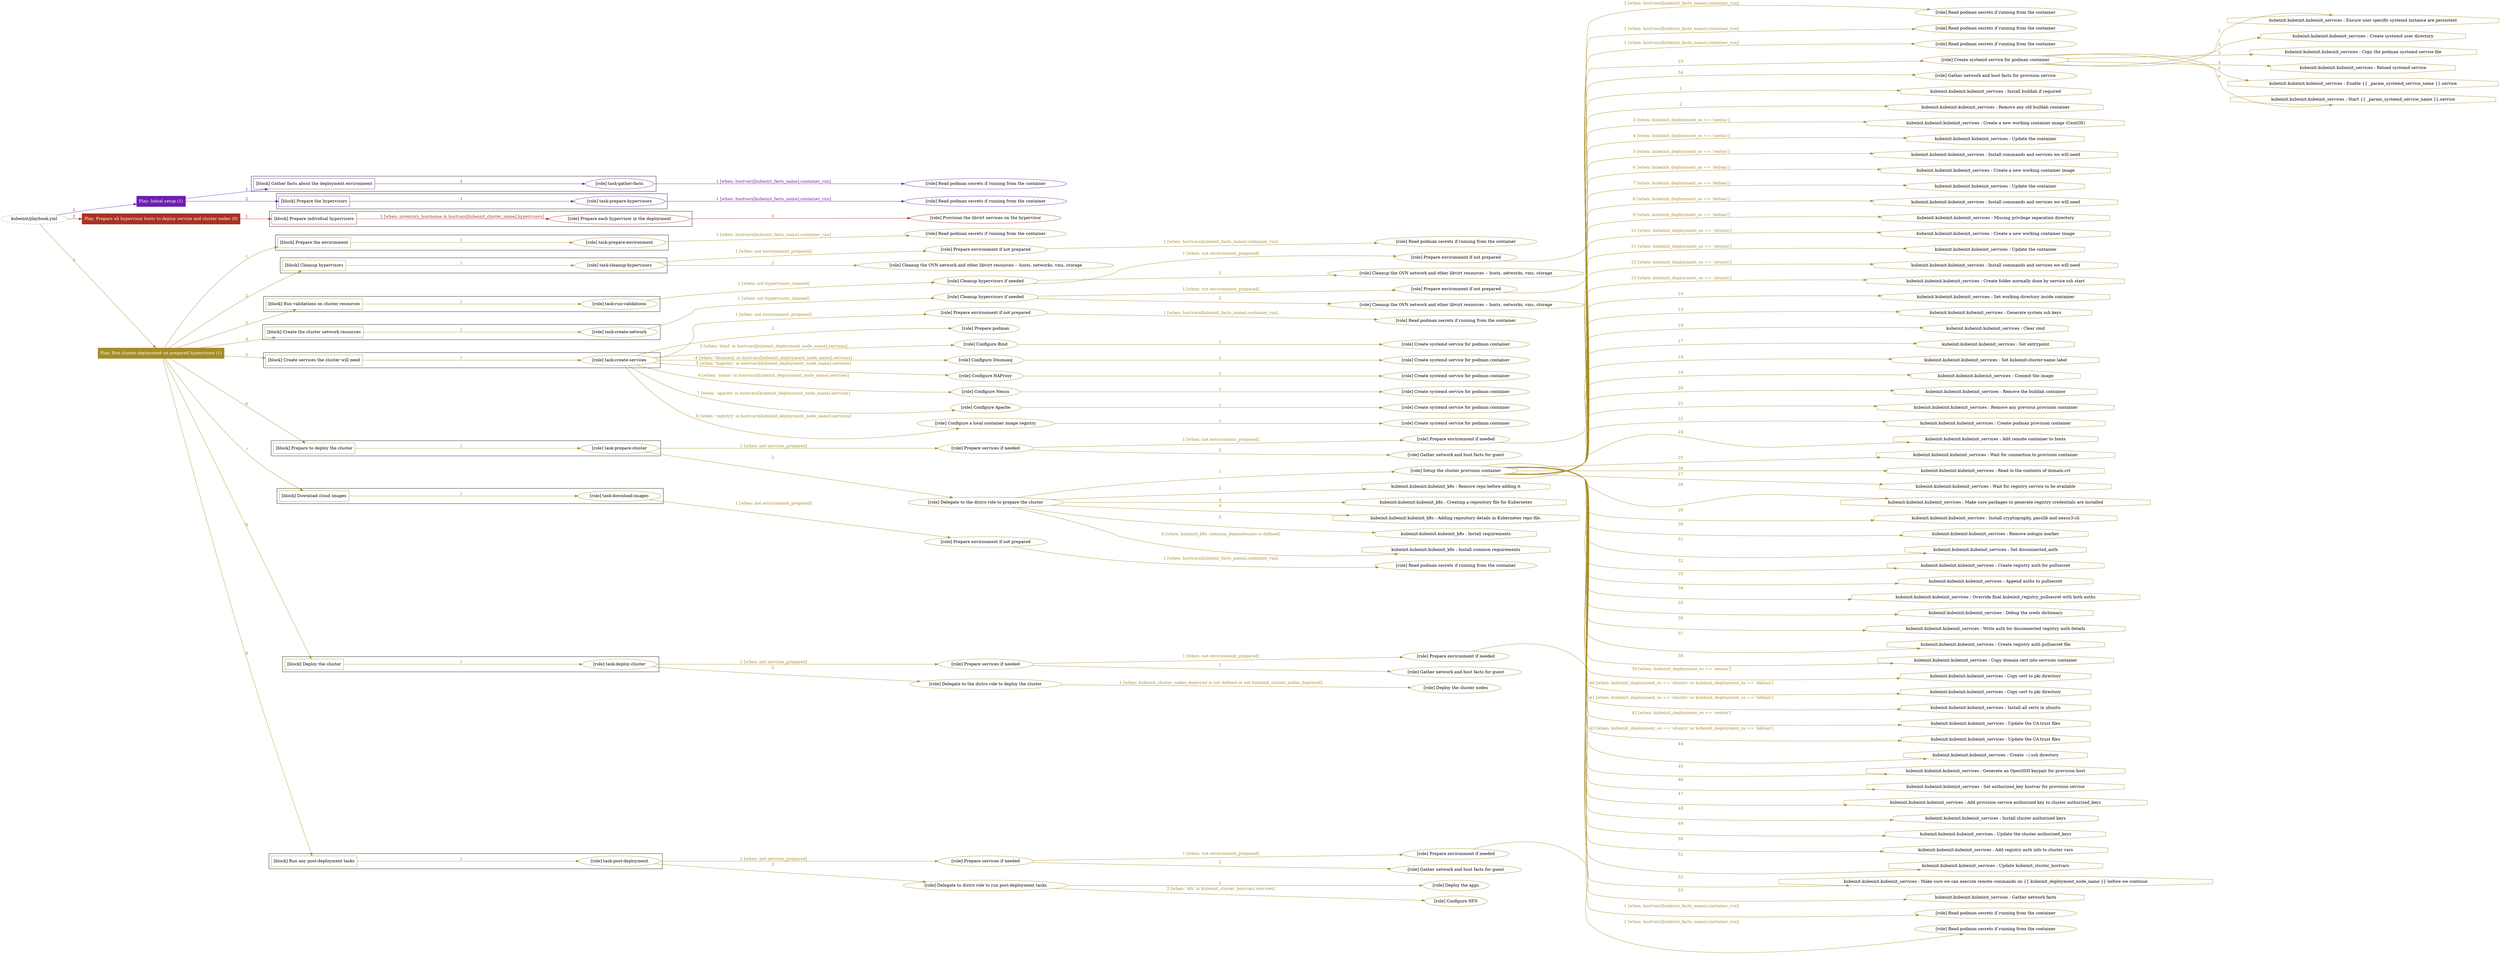 digraph {
	graph [concentrate=true ordering=in rankdir=LR ratio=fill]
	edge [esep=5 sep=10]
	"kubeinit/playbook.yml" [id=root_node style=dotted]
	play_e979d745 [label="Play: Initial setup (1)" color="#6f1eae" fontcolor="#ffffff" id=play_e979d745 shape=box style=filled tooltip=localhost]
	"kubeinit/playbook.yml" -> play_e979d745 [label="1 " color="#6f1eae" fontcolor="#6f1eae" id=edge_72578861 labeltooltip="1 " tooltip="1 "]
	subgraph "Read podman secrets if running from the container" {
		role_4cb7f29c [label="[role] Read podman secrets if running from the container" color="#6f1eae" id=role_4cb7f29c tooltip="Read podman secrets if running from the container"]
	}
	subgraph "task-gather-facts" {
		role_166dda87 [label="[role] task-gather-facts" color="#6f1eae" id=role_166dda87 tooltip="task-gather-facts"]
		role_166dda87 -> role_4cb7f29c [label="1 [when: hostvars[kubeinit_facts_name].container_run]" color="#6f1eae" fontcolor="#6f1eae" id=edge_6caed2e6 labeltooltip="1 [when: hostvars[kubeinit_facts_name].container_run]" tooltip="1 [when: hostvars[kubeinit_facts_name].container_run]"]
	}
	subgraph "Read podman secrets if running from the container" {
		role_1152e0c1 [label="[role] Read podman secrets if running from the container" color="#6f1eae" id=role_1152e0c1 tooltip="Read podman secrets if running from the container"]
	}
	subgraph "task-prepare-hypervisors" {
		role_5ba44399 [label="[role] task-prepare-hypervisors" color="#6f1eae" id=role_5ba44399 tooltip="task-prepare-hypervisors"]
		role_5ba44399 -> role_1152e0c1 [label="1 [when: hostvars[kubeinit_facts_name].container_run]" color="#6f1eae" fontcolor="#6f1eae" id=edge_f359ce35 labeltooltip="1 [when: hostvars[kubeinit_facts_name].container_run]" tooltip="1 [when: hostvars[kubeinit_facts_name].container_run]"]
	}
	subgraph "Play: Initial setup (1)" {
		play_e979d745 -> block_2045a093 [label=1 color="#6f1eae" fontcolor="#6f1eae" id=edge_9f74130d labeltooltip=1 tooltip=1]
		subgraph cluster_block_2045a093 {
			block_2045a093 [label="[block] Gather facts about the deployment environment" color="#6f1eae" id=block_2045a093 labeltooltip="Gather facts about the deployment environment" shape=box tooltip="Gather facts about the deployment environment"]
			block_2045a093 -> role_166dda87 [label="1 " color="#6f1eae" fontcolor="#6f1eae" id=edge_902e0312 labeltooltip="1 " tooltip="1 "]
		}
		play_e979d745 -> block_06bc21e1 [label=2 color="#6f1eae" fontcolor="#6f1eae" id=edge_98a39fa9 labeltooltip=2 tooltip=2]
		subgraph cluster_block_06bc21e1 {
			block_06bc21e1 [label="[block] Prepare the hypervisors" color="#6f1eae" id=block_06bc21e1 labeltooltip="Prepare the hypervisors" shape=box tooltip="Prepare the hypervisors"]
			block_06bc21e1 -> role_5ba44399 [label="1 " color="#6f1eae" fontcolor="#6f1eae" id=edge_6d92ce81 labeltooltip="1 " tooltip="1 "]
		}
	}
	play_4c83660f [label="Play: Prepare all hypervisor hosts to deploy service and cluster nodes (0)" color="#aa3122" fontcolor="#ffffff" id=play_4c83660f shape=box style=filled tooltip="Play: Prepare all hypervisor hosts to deploy service and cluster nodes (0)"]
	"kubeinit/playbook.yml" -> play_4c83660f [label="2 " color="#aa3122" fontcolor="#aa3122" id=edge_c56e68b5 labeltooltip="2 " tooltip="2 "]
	subgraph "Provision the libvirt services on the hypervisor" {
		role_6f356614 [label="[role] Provision the libvirt services on the hypervisor" color="#aa3122" id=role_6f356614 tooltip="Provision the libvirt services on the hypervisor"]
	}
	subgraph "Prepare each hypervisor in the deployment" {
		role_34823ea1 [label="[role] Prepare each hypervisor in the deployment" color="#aa3122" id=role_34823ea1 tooltip="Prepare each hypervisor in the deployment"]
		role_34823ea1 -> role_6f356614 [label="1 " color="#aa3122" fontcolor="#aa3122" id=edge_b4987ee5 labeltooltip="1 " tooltip="1 "]
	}
	subgraph "Play: Prepare all hypervisor hosts to deploy service and cluster nodes (0)" {
		play_4c83660f -> block_31ca910f [label=1 color="#aa3122" fontcolor="#aa3122" id=edge_57ad07fc labeltooltip=1 tooltip=1]
		subgraph cluster_block_31ca910f {
			block_31ca910f [label="[block] Prepare individual hypervisors" color="#aa3122" id=block_31ca910f labeltooltip="Prepare individual hypervisors" shape=box tooltip="Prepare individual hypervisors"]
			block_31ca910f -> role_34823ea1 [label="1 [when: inventory_hostname in hostvars[kubeinit_cluster_name].hypervisors]" color="#aa3122" fontcolor="#aa3122" id=edge_005257d0 labeltooltip="1 [when: inventory_hostname in hostvars[kubeinit_cluster_name].hypervisors]" tooltip="1 [when: inventory_hostname in hostvars[kubeinit_cluster_name].hypervisors]"]
		}
	}
	play_8f8c9a94 [label="Play: Run cluster deployment on prepared hypervisors (1)" color="#a58d27" fontcolor="#ffffff" id=play_8f8c9a94 shape=box style=filled tooltip=localhost]
	"kubeinit/playbook.yml" -> play_8f8c9a94 [label="3 " color="#a58d27" fontcolor="#a58d27" id=edge_6a08f887 labeltooltip="3 " tooltip="3 "]
	subgraph "Read podman secrets if running from the container" {
		role_638cb357 [label="[role] Read podman secrets if running from the container" color="#a58d27" id=role_638cb357 tooltip="Read podman secrets if running from the container"]
	}
	subgraph "task-prepare-environment" {
		role_baec2f58 [label="[role] task-prepare-environment" color="#a58d27" id=role_baec2f58 tooltip="task-prepare-environment"]
		role_baec2f58 -> role_638cb357 [label="1 [when: hostvars[kubeinit_facts_name].container_run]" color="#a58d27" fontcolor="#a58d27" id=edge_a7545682 labeltooltip="1 [when: hostvars[kubeinit_facts_name].container_run]" tooltip="1 [when: hostvars[kubeinit_facts_name].container_run]"]
	}
	subgraph "Read podman secrets if running from the container" {
		role_1315c602 [label="[role] Read podman secrets if running from the container" color="#a58d27" id=role_1315c602 tooltip="Read podman secrets if running from the container"]
	}
	subgraph "Prepare environment if not prepared" {
		role_343cd345 [label="[role] Prepare environment if not prepared" color="#a58d27" id=role_343cd345 tooltip="Prepare environment if not prepared"]
		role_343cd345 -> role_1315c602 [label="1 [when: hostvars[kubeinit_facts_name].container_run]" color="#a58d27" fontcolor="#a58d27" id=edge_c895fa97 labeltooltip="1 [when: hostvars[kubeinit_facts_name].container_run]" tooltip="1 [when: hostvars[kubeinit_facts_name].container_run]"]
	}
	subgraph "Cleanup the OVN network and other libvirt resources -- hosts, networks, vms, storage" {
		role_2e95a9b1 [label="[role] Cleanup the OVN network and other libvirt resources -- hosts, networks, vms, storage" color="#a58d27" id=role_2e95a9b1 tooltip="Cleanup the OVN network and other libvirt resources -- hosts, networks, vms, storage"]
	}
	subgraph "task-cleanup-hypervisors" {
		role_8560f1a3 [label="[role] task-cleanup-hypervisors" color="#a58d27" id=role_8560f1a3 tooltip="task-cleanup-hypervisors"]
		role_8560f1a3 -> role_343cd345 [label="1 [when: not environment_prepared]" color="#a58d27" fontcolor="#a58d27" id=edge_46f85afe labeltooltip="1 [when: not environment_prepared]" tooltip="1 [when: not environment_prepared]"]
		role_8560f1a3 -> role_2e95a9b1 [label="2 " color="#a58d27" fontcolor="#a58d27" id=edge_bc90ff89 labeltooltip="2 " tooltip="2 "]
	}
	subgraph "Read podman secrets if running from the container" {
		role_78a88151 [label="[role] Read podman secrets if running from the container" color="#a58d27" id=role_78a88151 tooltip="Read podman secrets if running from the container"]
	}
	subgraph "Prepare environment if not prepared" {
		role_9874653b [label="[role] Prepare environment if not prepared" color="#a58d27" id=role_9874653b tooltip="Prepare environment if not prepared"]
		role_9874653b -> role_78a88151 [label="1 [when: hostvars[kubeinit_facts_name].container_run]" color="#a58d27" fontcolor="#a58d27" id=edge_6eb544bd labeltooltip="1 [when: hostvars[kubeinit_facts_name].container_run]" tooltip="1 [when: hostvars[kubeinit_facts_name].container_run]"]
	}
	subgraph "Cleanup the OVN network and other libvirt resources -- hosts, networks, vms, storage" {
		role_fe6b59f3 [label="[role] Cleanup the OVN network and other libvirt resources -- hosts, networks, vms, storage" color="#a58d27" id=role_fe6b59f3 tooltip="Cleanup the OVN network and other libvirt resources -- hosts, networks, vms, storage"]
	}
	subgraph "Cleanup hypervisors if needed" {
		role_8236e437 [label="[role] Cleanup hypervisors if needed" color="#a58d27" id=role_8236e437 tooltip="Cleanup hypervisors if needed"]
		role_8236e437 -> role_9874653b [label="1 [when: not environment_prepared]" color="#a58d27" fontcolor="#a58d27" id=edge_8f1134d2 labeltooltip="1 [when: not environment_prepared]" tooltip="1 [when: not environment_prepared]"]
		role_8236e437 -> role_fe6b59f3 [label="2 " color="#a58d27" fontcolor="#a58d27" id=edge_5ccf454b labeltooltip="2 " tooltip="2 "]
	}
	subgraph "task-run-validations" {
		role_a5d53874 [label="[role] task-run-validations" color="#a58d27" id=role_a5d53874 tooltip="task-run-validations"]
		role_a5d53874 -> role_8236e437 [label="1 [when: not hypervisors_cleaned]" color="#a58d27" fontcolor="#a58d27" id=edge_714b7e66 labeltooltip="1 [when: not hypervisors_cleaned]" tooltip="1 [when: not hypervisors_cleaned]"]
	}
	subgraph "Read podman secrets if running from the container" {
		role_551cc9df [label="[role] Read podman secrets if running from the container" color="#a58d27" id=role_551cc9df tooltip="Read podman secrets if running from the container"]
	}
	subgraph "Prepare environment if not prepared" {
		role_47a90e95 [label="[role] Prepare environment if not prepared" color="#a58d27" id=role_47a90e95 tooltip="Prepare environment if not prepared"]
		role_47a90e95 -> role_551cc9df [label="1 [when: hostvars[kubeinit_facts_name].container_run]" color="#a58d27" fontcolor="#a58d27" id=edge_75909c97 labeltooltip="1 [when: hostvars[kubeinit_facts_name].container_run]" tooltip="1 [when: hostvars[kubeinit_facts_name].container_run]"]
	}
	subgraph "Cleanup the OVN network and other libvirt resources -- hosts, networks, vms, storage" {
		role_2dea1e0a [label="[role] Cleanup the OVN network and other libvirt resources -- hosts, networks, vms, storage" color="#a58d27" id=role_2dea1e0a tooltip="Cleanup the OVN network and other libvirt resources -- hosts, networks, vms, storage"]
	}
	subgraph "Cleanup hypervisors if needed" {
		role_178952f6 [label="[role] Cleanup hypervisors if needed" color="#a58d27" id=role_178952f6 tooltip="Cleanup hypervisors if needed"]
		role_178952f6 -> role_47a90e95 [label="1 [when: not environment_prepared]" color="#a58d27" fontcolor="#a58d27" id=edge_1ee12e8d labeltooltip="1 [when: not environment_prepared]" tooltip="1 [when: not environment_prepared]"]
		role_178952f6 -> role_2dea1e0a [label="2 " color="#a58d27" fontcolor="#a58d27" id=edge_25e1479f labeltooltip="2 " tooltip="2 "]
	}
	subgraph "task-create-network" {
		role_e7d90845 [label="[role] task-create-network" color="#a58d27" id=role_e7d90845 tooltip="task-create-network"]
		role_e7d90845 -> role_178952f6 [label="1 [when: not hypervisors_cleaned]" color="#a58d27" fontcolor="#a58d27" id=edge_d910ca23 labeltooltip="1 [when: not hypervisors_cleaned]" tooltip="1 [when: not hypervisors_cleaned]"]
	}
	subgraph "Read podman secrets if running from the container" {
		role_a142ea3d [label="[role] Read podman secrets if running from the container" color="#a58d27" id=role_a142ea3d tooltip="Read podman secrets if running from the container"]
	}
	subgraph "Prepare environment if not prepared" {
		role_d36bd3de [label="[role] Prepare environment if not prepared" color="#a58d27" id=role_d36bd3de tooltip="Prepare environment if not prepared"]
		role_d36bd3de -> role_a142ea3d [label="1 [when: hostvars[kubeinit_facts_name].container_run]" color="#a58d27" fontcolor="#a58d27" id=edge_1899e671 labeltooltip="1 [when: hostvars[kubeinit_facts_name].container_run]" tooltip="1 [when: hostvars[kubeinit_facts_name].container_run]"]
	}
	subgraph "Prepare podman" {
		role_cf84b066 [label="[role] Prepare podman" color="#a58d27" id=role_cf84b066 tooltip="Prepare podman"]
	}
	subgraph "Create systemd service for podman container" {
		role_0a5ec73d [label="[role] Create systemd service for podman container" color="#a58d27" id=role_0a5ec73d tooltip="Create systemd service for podman container"]
	}
	subgraph "Configure Bind" {
		role_6188e87d [label="[role] Configure Bind" color="#a58d27" id=role_6188e87d tooltip="Configure Bind"]
		role_6188e87d -> role_0a5ec73d [label="1 " color="#a58d27" fontcolor="#a58d27" id=edge_c4250d57 labeltooltip="1 " tooltip="1 "]
	}
	subgraph "Create systemd service for podman container" {
		role_c65f5860 [label="[role] Create systemd service for podman container" color="#a58d27" id=role_c65f5860 tooltip="Create systemd service for podman container"]
	}
	subgraph "Configure Dnsmasq" {
		role_776ec09c [label="[role] Configure Dnsmasq" color="#a58d27" id=role_776ec09c tooltip="Configure Dnsmasq"]
		role_776ec09c -> role_c65f5860 [label="1 " color="#a58d27" fontcolor="#a58d27" id=edge_8839de5f labeltooltip="1 " tooltip="1 "]
	}
	subgraph "Create systemd service for podman container" {
		role_a4890213 [label="[role] Create systemd service for podman container" color="#a58d27" id=role_a4890213 tooltip="Create systemd service for podman container"]
	}
	subgraph "Configure HAProxy" {
		role_25e7aa4f [label="[role] Configure HAProxy" color="#a58d27" id=role_25e7aa4f tooltip="Configure HAProxy"]
		role_25e7aa4f -> role_a4890213 [label="1 " color="#a58d27" fontcolor="#a58d27" id=edge_05af8b70 labeltooltip="1 " tooltip="1 "]
	}
	subgraph "Create systemd service for podman container" {
		role_32836bf7 [label="[role] Create systemd service for podman container" color="#a58d27" id=role_32836bf7 tooltip="Create systemd service for podman container"]
	}
	subgraph "Configure Nexus" {
		role_6c18a3fe [label="[role] Configure Nexus" color="#a58d27" id=role_6c18a3fe tooltip="Configure Nexus"]
		role_6c18a3fe -> role_32836bf7 [label="1 " color="#a58d27" fontcolor="#a58d27" id=edge_6d4e3a06 labeltooltip="1 " tooltip="1 "]
	}
	subgraph "Create systemd service for podman container" {
		role_e93259cb [label="[role] Create systemd service for podman container" color="#a58d27" id=role_e93259cb tooltip="Create systemd service for podman container"]
	}
	subgraph "Configure Apache" {
		role_86b587cd [label="[role] Configure Apache" color="#a58d27" id=role_86b587cd tooltip="Configure Apache"]
		role_86b587cd -> role_e93259cb [label="1 " color="#a58d27" fontcolor="#a58d27" id=edge_b062f1e0 labeltooltip="1 " tooltip="1 "]
	}
	subgraph "Create systemd service for podman container" {
		role_1cfce13b [label="[role] Create systemd service for podman container" color="#a58d27" id=role_1cfce13b tooltip="Create systemd service for podman container"]
	}
	subgraph "Configure a local container image registry" {
		role_8d44c4d7 [label="[role] Configure a local container image registry" color="#a58d27" id=role_8d44c4d7 tooltip="Configure a local container image registry"]
		role_8d44c4d7 -> role_1cfce13b [label="1 " color="#a58d27" fontcolor="#a58d27" id=edge_b237c4bc labeltooltip="1 " tooltip="1 "]
	}
	subgraph "task-create-services" {
		role_2cf7c7f3 [label="[role] task-create-services" color="#a58d27" id=role_2cf7c7f3 tooltip="task-create-services"]
		role_2cf7c7f3 -> role_d36bd3de [label="1 [when: not environment_prepared]" color="#a58d27" fontcolor="#a58d27" id=edge_65af403a labeltooltip="1 [when: not environment_prepared]" tooltip="1 [when: not environment_prepared]"]
		role_2cf7c7f3 -> role_cf84b066 [label="2 " color="#a58d27" fontcolor="#a58d27" id=edge_9b04f8f8 labeltooltip="2 " tooltip="2 "]
		role_2cf7c7f3 -> role_6188e87d [label="3 [when: 'bind' in hostvars[kubeinit_deployment_node_name].services]" color="#a58d27" fontcolor="#a58d27" id=edge_a7fecb20 labeltooltip="3 [when: 'bind' in hostvars[kubeinit_deployment_node_name].services]" tooltip="3 [when: 'bind' in hostvars[kubeinit_deployment_node_name].services]"]
		role_2cf7c7f3 -> role_776ec09c [label="4 [when: 'dnsmasq' in hostvars[kubeinit_deployment_node_name].services]" color="#a58d27" fontcolor="#a58d27" id=edge_d836c3dc labeltooltip="4 [when: 'dnsmasq' in hostvars[kubeinit_deployment_node_name].services]" tooltip="4 [when: 'dnsmasq' in hostvars[kubeinit_deployment_node_name].services]"]
		role_2cf7c7f3 -> role_25e7aa4f [label="5 [when: 'haproxy' in hostvars[kubeinit_deployment_node_name].services]" color="#a58d27" fontcolor="#a58d27" id=edge_49ca7582 labeltooltip="5 [when: 'haproxy' in hostvars[kubeinit_deployment_node_name].services]" tooltip="5 [when: 'haproxy' in hostvars[kubeinit_deployment_node_name].services]"]
		role_2cf7c7f3 -> role_6c18a3fe [label="6 [when: 'nexus' in hostvars[kubeinit_deployment_node_name].services]" color="#a58d27" fontcolor="#a58d27" id=edge_cff77953 labeltooltip="6 [when: 'nexus' in hostvars[kubeinit_deployment_node_name].services]" tooltip="6 [when: 'nexus' in hostvars[kubeinit_deployment_node_name].services]"]
		role_2cf7c7f3 -> role_86b587cd [label="7 [when: 'apache' in hostvars[kubeinit_deployment_node_name].services]" color="#a58d27" fontcolor="#a58d27" id=edge_130811be labeltooltip="7 [when: 'apache' in hostvars[kubeinit_deployment_node_name].services]" tooltip="7 [when: 'apache' in hostvars[kubeinit_deployment_node_name].services]"]
		role_2cf7c7f3 -> role_8d44c4d7 [label="8 [when: 'registry' in hostvars[kubeinit_deployment_node_name].services]" color="#a58d27" fontcolor="#a58d27" id=edge_a206bfcb labeltooltip="8 [when: 'registry' in hostvars[kubeinit_deployment_node_name].services]" tooltip="8 [when: 'registry' in hostvars[kubeinit_deployment_node_name].services]"]
	}
	subgraph "Read podman secrets if running from the container" {
		role_3557d4e3 [label="[role] Read podman secrets if running from the container" color="#a58d27" id=role_3557d4e3 tooltip="Read podman secrets if running from the container"]
	}
	subgraph "Prepare environment if needed" {
		role_581bfe6f [label="[role] Prepare environment if needed" color="#a58d27" id=role_581bfe6f tooltip="Prepare environment if needed"]
		role_581bfe6f -> role_3557d4e3 [label="1 [when: hostvars[kubeinit_facts_name].container_run]" color="#a58d27" fontcolor="#a58d27" id=edge_7bd2034d labeltooltip="1 [when: hostvars[kubeinit_facts_name].container_run]" tooltip="1 [when: hostvars[kubeinit_facts_name].container_run]"]
	}
	subgraph "Gather network and host facts for guest" {
		role_7477fe34 [label="[role] Gather network and host facts for guest" color="#a58d27" id=role_7477fe34 tooltip="Gather network and host facts for guest"]
	}
	subgraph "Prepare services if needed" {
		role_c52fad85 [label="[role] Prepare services if needed" color="#a58d27" id=role_c52fad85 tooltip="Prepare services if needed"]
		role_c52fad85 -> role_581bfe6f [label="1 [when: not environment_prepared]" color="#a58d27" fontcolor="#a58d27" id=edge_9e06d31a labeltooltip="1 [when: not environment_prepared]" tooltip="1 [when: not environment_prepared]"]
		role_c52fad85 -> role_7477fe34 [label="2 " color="#a58d27" fontcolor="#a58d27" id=edge_1cd1a4bc labeltooltip="2 " tooltip="2 "]
	}
	subgraph "Create systemd service for podman container" {
		role_4c5b2e36 [label="[role] Create systemd service for podman container" color="#a58d27" id=role_4c5b2e36 tooltip="Create systemd service for podman container"]
		task_9036b3bf [label="kubeinit.kubeinit.kubeinit_services : Ensure user specific systemd instance are persistent" color="#a58d27" id=task_9036b3bf shape=octagon tooltip="kubeinit.kubeinit.kubeinit_services : Ensure user specific systemd instance are persistent"]
		role_4c5b2e36 -> task_9036b3bf [label="1 " color="#a58d27" fontcolor="#a58d27" id=edge_c87fe45b labeltooltip="1 " tooltip="1 "]
		task_3d729c80 [label="kubeinit.kubeinit.kubeinit_services : Create systemd user directory" color="#a58d27" id=task_3d729c80 shape=octagon tooltip="kubeinit.kubeinit.kubeinit_services : Create systemd user directory"]
		role_4c5b2e36 -> task_3d729c80 [label="2 " color="#a58d27" fontcolor="#a58d27" id=edge_6b2f1749 labeltooltip="2 " tooltip="2 "]
		task_0caf05af [label="kubeinit.kubeinit.kubeinit_services : Copy the podman systemd service file" color="#a58d27" id=task_0caf05af shape=octagon tooltip="kubeinit.kubeinit.kubeinit_services : Copy the podman systemd service file"]
		role_4c5b2e36 -> task_0caf05af [label="3 " color="#a58d27" fontcolor="#a58d27" id=edge_7b1ca6f2 labeltooltip="3 " tooltip="3 "]
		task_6da53231 [label="kubeinit.kubeinit.kubeinit_services : Reload systemd service" color="#a58d27" id=task_6da53231 shape=octagon tooltip="kubeinit.kubeinit.kubeinit_services : Reload systemd service"]
		role_4c5b2e36 -> task_6da53231 [label="4 " color="#a58d27" fontcolor="#a58d27" id=edge_d338874a labeltooltip="4 " tooltip="4 "]
		task_4de38c10 [label="kubeinit.kubeinit.kubeinit_services : Enable {{ _param_systemd_service_name }}.service" color="#a58d27" id=task_4de38c10 shape=octagon tooltip="kubeinit.kubeinit.kubeinit_services : Enable {{ _param_systemd_service_name }}.service"]
		role_4c5b2e36 -> task_4de38c10 [label="5 " color="#a58d27" fontcolor="#a58d27" id=edge_c289080e labeltooltip="5 " tooltip="5 "]
		task_38959e44 [label="kubeinit.kubeinit.kubeinit_services : Start {{ _param_systemd_service_name }}.service" color="#a58d27" id=task_38959e44 shape=octagon tooltip="kubeinit.kubeinit.kubeinit_services : Start {{ _param_systemd_service_name }}.service"]
		role_4c5b2e36 -> task_38959e44 [label="6 " color="#a58d27" fontcolor="#a58d27" id=edge_1d33de5b labeltooltip="6 " tooltip="6 "]
	}
	subgraph "Gather network and host facts for provision service" {
		role_e369213d [label="[role] Gather network and host facts for provision service" color="#a58d27" id=role_e369213d tooltip="Gather network and host facts for provision service"]
	}
	subgraph "Setup the cluster provision container" {
		role_7b3df2f9 [label="[role] Setup the cluster provision container" color="#a58d27" id=role_7b3df2f9 tooltip="Setup the cluster provision container"]
		task_ebdf754a [label="kubeinit.kubeinit.kubeinit_services : Install buildah if required" color="#a58d27" id=task_ebdf754a shape=octagon tooltip="kubeinit.kubeinit.kubeinit_services : Install buildah if required"]
		role_7b3df2f9 -> task_ebdf754a [label="1 " color="#a58d27" fontcolor="#a58d27" id=edge_422b372a labeltooltip="1 " tooltip="1 "]
		task_e3755e02 [label="kubeinit.kubeinit.kubeinit_services : Remove any old buildah container" color="#a58d27" id=task_e3755e02 shape=octagon tooltip="kubeinit.kubeinit.kubeinit_services : Remove any old buildah container"]
		role_7b3df2f9 -> task_e3755e02 [label="2 " color="#a58d27" fontcolor="#a58d27" id=edge_879407e8 labeltooltip="2 " tooltip="2 "]
		task_881d0433 [label="kubeinit.kubeinit.kubeinit_services : Create a new working container image (CentOS)" color="#a58d27" id=task_881d0433 shape=octagon tooltip="kubeinit.kubeinit.kubeinit_services : Create a new working container image (CentOS)"]
		role_7b3df2f9 -> task_881d0433 [label="3 [when: kubeinit_deployment_os == 'centos']" color="#a58d27" fontcolor="#a58d27" id=edge_ce5910be labeltooltip="3 [when: kubeinit_deployment_os == 'centos']" tooltip="3 [when: kubeinit_deployment_os == 'centos']"]
		task_eba8b0eb [label="kubeinit.kubeinit.kubeinit_services : Update the container" color="#a58d27" id=task_eba8b0eb shape=octagon tooltip="kubeinit.kubeinit.kubeinit_services : Update the container"]
		role_7b3df2f9 -> task_eba8b0eb [label="4 [when: kubeinit_deployment_os == 'centos']" color="#a58d27" fontcolor="#a58d27" id=edge_6f4519d6 labeltooltip="4 [when: kubeinit_deployment_os == 'centos']" tooltip="4 [when: kubeinit_deployment_os == 'centos']"]
		task_7f1b9e9f [label="kubeinit.kubeinit.kubeinit_services : Install commands and services we will need" color="#a58d27" id=task_7f1b9e9f shape=octagon tooltip="kubeinit.kubeinit.kubeinit_services : Install commands and services we will need"]
		role_7b3df2f9 -> task_7f1b9e9f [label="5 [when: kubeinit_deployment_os == 'centos']" color="#a58d27" fontcolor="#a58d27" id=edge_901bbac7 labeltooltip="5 [when: kubeinit_deployment_os == 'centos']" tooltip="5 [when: kubeinit_deployment_os == 'centos']"]
		task_d91059d1 [label="kubeinit.kubeinit.kubeinit_services : Create a new working container image" color="#a58d27" id=task_d91059d1 shape=octagon tooltip="kubeinit.kubeinit.kubeinit_services : Create a new working container image"]
		role_7b3df2f9 -> task_d91059d1 [label="6 [when: kubeinit_deployment_os == 'debian']" color="#a58d27" fontcolor="#a58d27" id=edge_3a3c1ba4 labeltooltip="6 [when: kubeinit_deployment_os == 'debian']" tooltip="6 [when: kubeinit_deployment_os == 'debian']"]
		task_e8f67650 [label="kubeinit.kubeinit.kubeinit_services : Update the container" color="#a58d27" id=task_e8f67650 shape=octagon tooltip="kubeinit.kubeinit.kubeinit_services : Update the container"]
		role_7b3df2f9 -> task_e8f67650 [label="7 [when: kubeinit_deployment_os == 'debian']" color="#a58d27" fontcolor="#a58d27" id=edge_bc6a0fb9 labeltooltip="7 [when: kubeinit_deployment_os == 'debian']" tooltip="7 [when: kubeinit_deployment_os == 'debian']"]
		task_21dfb01f [label="kubeinit.kubeinit.kubeinit_services : Install commands and services we will need" color="#a58d27" id=task_21dfb01f shape=octagon tooltip="kubeinit.kubeinit.kubeinit_services : Install commands and services we will need"]
		role_7b3df2f9 -> task_21dfb01f [label="8 [when: kubeinit_deployment_os == 'debian']" color="#a58d27" fontcolor="#a58d27" id=edge_37926b9a labeltooltip="8 [when: kubeinit_deployment_os == 'debian']" tooltip="8 [when: kubeinit_deployment_os == 'debian']"]
		task_77dde011 [label="kubeinit.kubeinit.kubeinit_services : Missing privilege separation directory" color="#a58d27" id=task_77dde011 shape=octagon tooltip="kubeinit.kubeinit.kubeinit_services : Missing privilege separation directory"]
		role_7b3df2f9 -> task_77dde011 [label="9 [when: kubeinit_deployment_os == 'debian']" color="#a58d27" fontcolor="#a58d27" id=edge_eef709a5 labeltooltip="9 [when: kubeinit_deployment_os == 'debian']" tooltip="9 [when: kubeinit_deployment_os == 'debian']"]
		task_cd2670f5 [label="kubeinit.kubeinit.kubeinit_services : Create a new working container image" color="#a58d27" id=task_cd2670f5 shape=octagon tooltip="kubeinit.kubeinit.kubeinit_services : Create a new working container image"]
		role_7b3df2f9 -> task_cd2670f5 [label="10 [when: kubeinit_deployment_os == 'ubuntu']" color="#a58d27" fontcolor="#a58d27" id=edge_05e23846 labeltooltip="10 [when: kubeinit_deployment_os == 'ubuntu']" tooltip="10 [when: kubeinit_deployment_os == 'ubuntu']"]
		task_06095a92 [label="kubeinit.kubeinit.kubeinit_services : Update the container" color="#a58d27" id=task_06095a92 shape=octagon tooltip="kubeinit.kubeinit.kubeinit_services : Update the container"]
		role_7b3df2f9 -> task_06095a92 [label="11 [when: kubeinit_deployment_os == 'ubuntu']" color="#a58d27" fontcolor="#a58d27" id=edge_329338b3 labeltooltip="11 [when: kubeinit_deployment_os == 'ubuntu']" tooltip="11 [when: kubeinit_deployment_os == 'ubuntu']"]
		task_82ccf6c6 [label="kubeinit.kubeinit.kubeinit_services : Install commands and services we will need" color="#a58d27" id=task_82ccf6c6 shape=octagon tooltip="kubeinit.kubeinit.kubeinit_services : Install commands and services we will need"]
		role_7b3df2f9 -> task_82ccf6c6 [label="12 [when: kubeinit_deployment_os == 'ubuntu']" color="#a58d27" fontcolor="#a58d27" id=edge_5c8928ec labeltooltip="12 [when: kubeinit_deployment_os == 'ubuntu']" tooltip="12 [when: kubeinit_deployment_os == 'ubuntu']"]
		task_af977751 [label="kubeinit.kubeinit.kubeinit_services : Create folder normally done by service ssh start" color="#a58d27" id=task_af977751 shape=octagon tooltip="kubeinit.kubeinit.kubeinit_services : Create folder normally done by service ssh start"]
		role_7b3df2f9 -> task_af977751 [label="13 [when: kubeinit_deployment_os == 'ubuntu']" color="#a58d27" fontcolor="#a58d27" id=edge_b3cbe212 labeltooltip="13 [when: kubeinit_deployment_os == 'ubuntu']" tooltip="13 [when: kubeinit_deployment_os == 'ubuntu']"]
		task_939d884e [label="kubeinit.kubeinit.kubeinit_services : Set working directory inside container" color="#a58d27" id=task_939d884e shape=octagon tooltip="kubeinit.kubeinit.kubeinit_services : Set working directory inside container"]
		role_7b3df2f9 -> task_939d884e [label="14 " color="#a58d27" fontcolor="#a58d27" id=edge_7e6c094c labeltooltip="14 " tooltip="14 "]
		task_da996818 [label="kubeinit.kubeinit.kubeinit_services : Generate system ssh keys" color="#a58d27" id=task_da996818 shape=octagon tooltip="kubeinit.kubeinit.kubeinit_services : Generate system ssh keys"]
		role_7b3df2f9 -> task_da996818 [label="15 " color="#a58d27" fontcolor="#a58d27" id=edge_13cde73f labeltooltip="15 " tooltip="15 "]
		task_c7d3bda4 [label="kubeinit.kubeinit.kubeinit_services : Clear cmd" color="#a58d27" id=task_c7d3bda4 shape=octagon tooltip="kubeinit.kubeinit.kubeinit_services : Clear cmd"]
		role_7b3df2f9 -> task_c7d3bda4 [label="16 " color="#a58d27" fontcolor="#a58d27" id=edge_a8a6cc88 labeltooltip="16 " tooltip="16 "]
		task_28dc0fcb [label="kubeinit.kubeinit.kubeinit_services : Set entrypoint" color="#a58d27" id=task_28dc0fcb shape=octagon tooltip="kubeinit.kubeinit.kubeinit_services : Set entrypoint"]
		role_7b3df2f9 -> task_28dc0fcb [label="17 " color="#a58d27" fontcolor="#a58d27" id=edge_ce63139c labeltooltip="17 " tooltip="17 "]
		task_8c7f21e8 [label="kubeinit.kubeinit.kubeinit_services : Set kubeinit-cluster-name label" color="#a58d27" id=task_8c7f21e8 shape=octagon tooltip="kubeinit.kubeinit.kubeinit_services : Set kubeinit-cluster-name label"]
		role_7b3df2f9 -> task_8c7f21e8 [label="18 " color="#a58d27" fontcolor="#a58d27" id=edge_349eb379 labeltooltip="18 " tooltip="18 "]
		task_d62a164c [label="kubeinit.kubeinit.kubeinit_services : Commit the image" color="#a58d27" id=task_d62a164c shape=octagon tooltip="kubeinit.kubeinit.kubeinit_services : Commit the image"]
		role_7b3df2f9 -> task_d62a164c [label="19 " color="#a58d27" fontcolor="#a58d27" id=edge_44993f9d labeltooltip="19 " tooltip="19 "]
		task_2d1e6ec6 [label="kubeinit.kubeinit.kubeinit_services : Remove the buildah container" color="#a58d27" id=task_2d1e6ec6 shape=octagon tooltip="kubeinit.kubeinit.kubeinit_services : Remove the buildah container"]
		role_7b3df2f9 -> task_2d1e6ec6 [label="20 " color="#a58d27" fontcolor="#a58d27" id=edge_4b469d44 labeltooltip="20 " tooltip="20 "]
		task_088fc51e [label="kubeinit.kubeinit.kubeinit_services : Remove any previous provision container" color="#a58d27" id=task_088fc51e shape=octagon tooltip="kubeinit.kubeinit.kubeinit_services : Remove any previous provision container"]
		role_7b3df2f9 -> task_088fc51e [label="21 " color="#a58d27" fontcolor="#a58d27" id=edge_a7b7257c labeltooltip="21 " tooltip="21 "]
		task_136bf033 [label="kubeinit.kubeinit.kubeinit_services : Create podman provision container" color="#a58d27" id=task_136bf033 shape=octagon tooltip="kubeinit.kubeinit.kubeinit_services : Create podman provision container"]
		role_7b3df2f9 -> task_136bf033 [label="22 " color="#a58d27" fontcolor="#a58d27" id=edge_8d5a3acf labeltooltip="22 " tooltip="22 "]
		role_7b3df2f9 -> role_4c5b2e36 [label="23 " color="#a58d27" fontcolor="#a58d27" id=edge_e16249c1 labeltooltip="23 " tooltip="23 "]
		task_27b53091 [label="kubeinit.kubeinit.kubeinit_services : Add remote container to hosts" color="#a58d27" id=task_27b53091 shape=octagon tooltip="kubeinit.kubeinit.kubeinit_services : Add remote container to hosts"]
		role_7b3df2f9 -> task_27b53091 [label="24 " color="#a58d27" fontcolor="#a58d27" id=edge_33bf39f3 labeltooltip="24 " tooltip="24 "]
		task_489ff575 [label="kubeinit.kubeinit.kubeinit_services : Wait for connection to provision container" color="#a58d27" id=task_489ff575 shape=octagon tooltip="kubeinit.kubeinit.kubeinit_services : Wait for connection to provision container"]
		role_7b3df2f9 -> task_489ff575 [label="25 " color="#a58d27" fontcolor="#a58d27" id=edge_22fddf0a labeltooltip="25 " tooltip="25 "]
		task_b3e93766 [label="kubeinit.kubeinit.kubeinit_services : Read in the contents of domain.crt" color="#a58d27" id=task_b3e93766 shape=octagon tooltip="kubeinit.kubeinit.kubeinit_services : Read in the contents of domain.crt"]
		role_7b3df2f9 -> task_b3e93766 [label="26 " color="#a58d27" fontcolor="#a58d27" id=edge_0fabe551 labeltooltip="26 " tooltip="26 "]
		task_797f2174 [label="kubeinit.kubeinit.kubeinit_services : Wait for registry service to be available" color="#a58d27" id=task_797f2174 shape=octagon tooltip="kubeinit.kubeinit.kubeinit_services : Wait for registry service to be available"]
		role_7b3df2f9 -> task_797f2174 [label="27 " color="#a58d27" fontcolor="#a58d27" id=edge_fb6f5f08 labeltooltip="27 " tooltip="27 "]
		task_c33c643e [label="kubeinit.kubeinit.kubeinit_services : Make sure packages to generate registry credentials are installed" color="#a58d27" id=task_c33c643e shape=octagon tooltip="kubeinit.kubeinit.kubeinit_services : Make sure packages to generate registry credentials are installed"]
		role_7b3df2f9 -> task_c33c643e [label="28 " color="#a58d27" fontcolor="#a58d27" id=edge_bb1f5517 labeltooltip="28 " tooltip="28 "]
		task_beeb99ee [label="kubeinit.kubeinit.kubeinit_services : Install cryptography, passlib and nexus3-cli" color="#a58d27" id=task_beeb99ee shape=octagon tooltip="kubeinit.kubeinit.kubeinit_services : Install cryptography, passlib and nexus3-cli"]
		role_7b3df2f9 -> task_beeb99ee [label="29 " color="#a58d27" fontcolor="#a58d27" id=edge_7de60839 labeltooltip="29 " tooltip="29 "]
		task_2287982d [label="kubeinit.kubeinit.kubeinit_services : Remove nologin marker" color="#a58d27" id=task_2287982d shape=octagon tooltip="kubeinit.kubeinit.kubeinit_services : Remove nologin marker"]
		role_7b3df2f9 -> task_2287982d [label="30 " color="#a58d27" fontcolor="#a58d27" id=edge_45cc2f1d labeltooltip="30 " tooltip="30 "]
		task_c381ebc6 [label="kubeinit.kubeinit.kubeinit_services : Set disconnected_auth" color="#a58d27" id=task_c381ebc6 shape=octagon tooltip="kubeinit.kubeinit.kubeinit_services : Set disconnected_auth"]
		role_7b3df2f9 -> task_c381ebc6 [label="31 " color="#a58d27" fontcolor="#a58d27" id=edge_703ed674 labeltooltip="31 " tooltip="31 "]
		task_cc3b1fcd [label="kubeinit.kubeinit.kubeinit_services : Create registry auth for pullsecret" color="#a58d27" id=task_cc3b1fcd shape=octagon tooltip="kubeinit.kubeinit.kubeinit_services : Create registry auth for pullsecret"]
		role_7b3df2f9 -> task_cc3b1fcd [label="32 " color="#a58d27" fontcolor="#a58d27" id=edge_79ed644d labeltooltip="32 " tooltip="32 "]
		task_38a2d70e [label="kubeinit.kubeinit.kubeinit_services : Append auths to pullsecret" color="#a58d27" id=task_38a2d70e shape=octagon tooltip="kubeinit.kubeinit.kubeinit_services : Append auths to pullsecret"]
		role_7b3df2f9 -> task_38a2d70e [label="33 " color="#a58d27" fontcolor="#a58d27" id=edge_b5f9f870 labeltooltip="33 " tooltip="33 "]
		task_15089376 [label="kubeinit.kubeinit.kubeinit_services : Override final kubeinit_registry_pullsecret with both auths" color="#a58d27" id=task_15089376 shape=octagon tooltip="kubeinit.kubeinit.kubeinit_services : Override final kubeinit_registry_pullsecret with both auths"]
		role_7b3df2f9 -> task_15089376 [label="34 " color="#a58d27" fontcolor="#a58d27" id=edge_82990524 labeltooltip="34 " tooltip="34 "]
		task_9b6bb367 [label="kubeinit.kubeinit.kubeinit_services : Debug the creds dictionary" color="#a58d27" id=task_9b6bb367 shape=octagon tooltip="kubeinit.kubeinit.kubeinit_services : Debug the creds dictionary"]
		role_7b3df2f9 -> task_9b6bb367 [label="35 " color="#a58d27" fontcolor="#a58d27" id=edge_15ed9305 labeltooltip="35 " tooltip="35 "]
		task_8073ed5c [label="kubeinit.kubeinit.kubeinit_services : Write auth for disconnected registry auth details" color="#a58d27" id=task_8073ed5c shape=octagon tooltip="kubeinit.kubeinit.kubeinit_services : Write auth for disconnected registry auth details"]
		role_7b3df2f9 -> task_8073ed5c [label="36 " color="#a58d27" fontcolor="#a58d27" id=edge_a376e562 labeltooltip="36 " tooltip="36 "]
		task_5f35f75e [label="kubeinit.kubeinit.kubeinit_services : Create registry auth pullsecret file" color="#a58d27" id=task_5f35f75e shape=octagon tooltip="kubeinit.kubeinit.kubeinit_services : Create registry auth pullsecret file"]
		role_7b3df2f9 -> task_5f35f75e [label="37 " color="#a58d27" fontcolor="#a58d27" id=edge_e8dc2f88 labeltooltip="37 " tooltip="37 "]
		task_5376faa7 [label="kubeinit.kubeinit.kubeinit_services : Copy domain cert into services container" color="#a58d27" id=task_5376faa7 shape=octagon tooltip="kubeinit.kubeinit.kubeinit_services : Copy domain cert into services container"]
		role_7b3df2f9 -> task_5376faa7 [label="38 " color="#a58d27" fontcolor="#a58d27" id=edge_1500759f labeltooltip="38 " tooltip="38 "]
		task_8e7e2ca3 [label="kubeinit.kubeinit.kubeinit_services : Copy cert to pki directory" color="#a58d27" id=task_8e7e2ca3 shape=octagon tooltip="kubeinit.kubeinit.kubeinit_services : Copy cert to pki directory"]
		role_7b3df2f9 -> task_8e7e2ca3 [label="39 [when: kubeinit_deployment_os == 'centos']" color="#a58d27" fontcolor="#a58d27" id=edge_05ad8a0b labeltooltip="39 [when: kubeinit_deployment_os == 'centos']" tooltip="39 [when: kubeinit_deployment_os == 'centos']"]
		task_abfd125c [label="kubeinit.kubeinit.kubeinit_services : Copy cert to pki directory" color="#a58d27" id=task_abfd125c shape=octagon tooltip="kubeinit.kubeinit.kubeinit_services : Copy cert to pki directory"]
		role_7b3df2f9 -> task_abfd125c [label="40 [when: kubeinit_deployment_os == 'ubuntu' or kubeinit_deployment_os == 'debian']" color="#a58d27" fontcolor="#a58d27" id=edge_259c8506 labeltooltip="40 [when: kubeinit_deployment_os == 'ubuntu' or kubeinit_deployment_os == 'debian']" tooltip="40 [when: kubeinit_deployment_os == 'ubuntu' or kubeinit_deployment_os == 'debian']"]
		task_e0eeccd9 [label="kubeinit.kubeinit.kubeinit_services : Install all certs in ubuntu" color="#a58d27" id=task_e0eeccd9 shape=octagon tooltip="kubeinit.kubeinit.kubeinit_services : Install all certs in ubuntu"]
		role_7b3df2f9 -> task_e0eeccd9 [label="41 [when: kubeinit_deployment_os == 'ubuntu' or kubeinit_deployment_os == 'debian']" color="#a58d27" fontcolor="#a58d27" id=edge_075ae178 labeltooltip="41 [when: kubeinit_deployment_os == 'ubuntu' or kubeinit_deployment_os == 'debian']" tooltip="41 [when: kubeinit_deployment_os == 'ubuntu' or kubeinit_deployment_os == 'debian']"]
		task_35ade337 [label="kubeinit.kubeinit.kubeinit_services : Update the CA trust files" color="#a58d27" id=task_35ade337 shape=octagon tooltip="kubeinit.kubeinit.kubeinit_services : Update the CA trust files"]
		role_7b3df2f9 -> task_35ade337 [label="42 [when: kubeinit_deployment_os == 'centos']" color="#a58d27" fontcolor="#a58d27" id=edge_eb6548d4 labeltooltip="42 [when: kubeinit_deployment_os == 'centos']" tooltip="42 [when: kubeinit_deployment_os == 'centos']"]
		task_60b4c66c [label="kubeinit.kubeinit.kubeinit_services : Update the CA trust files" color="#a58d27" id=task_60b4c66c shape=octagon tooltip="kubeinit.kubeinit.kubeinit_services : Update the CA trust files"]
		role_7b3df2f9 -> task_60b4c66c [label="43 [when: kubeinit_deployment_os == 'ubuntu' or kubeinit_deployment_os == 'debian']" color="#a58d27" fontcolor="#a58d27" id=edge_2dcbd9b1 labeltooltip="43 [when: kubeinit_deployment_os == 'ubuntu' or kubeinit_deployment_os == 'debian']" tooltip="43 [when: kubeinit_deployment_os == 'ubuntu' or kubeinit_deployment_os == 'debian']"]
		task_effe1302 [label="kubeinit.kubeinit.kubeinit_services : Create ~/.ssh directory" color="#a58d27" id=task_effe1302 shape=octagon tooltip="kubeinit.kubeinit.kubeinit_services : Create ~/.ssh directory"]
		role_7b3df2f9 -> task_effe1302 [label="44 " color="#a58d27" fontcolor="#a58d27" id=edge_39397ba2 labeltooltip="44 " tooltip="44 "]
		task_ff9a05de [label="kubeinit.kubeinit.kubeinit_services : Generate an OpenSSH keypair for provision host" color="#a58d27" id=task_ff9a05de shape=octagon tooltip="kubeinit.kubeinit.kubeinit_services : Generate an OpenSSH keypair for provision host"]
		role_7b3df2f9 -> task_ff9a05de [label="45 " color="#a58d27" fontcolor="#a58d27" id=edge_c70575b1 labeltooltip="45 " tooltip="45 "]
		task_6a96777f [label="kubeinit.kubeinit.kubeinit_services : Set authorized_key hostvar for provision service" color="#a58d27" id=task_6a96777f shape=octagon tooltip="kubeinit.kubeinit.kubeinit_services : Set authorized_key hostvar for provision service"]
		role_7b3df2f9 -> task_6a96777f [label="46 " color="#a58d27" fontcolor="#a58d27" id=edge_4f3f87c6 labeltooltip="46 " tooltip="46 "]
		task_58372f31 [label="kubeinit.kubeinit.kubeinit_services : Add provision service authorized key to cluster authorized_keys" color="#a58d27" id=task_58372f31 shape=octagon tooltip="kubeinit.kubeinit.kubeinit_services : Add provision service authorized key to cluster authorized_keys"]
		role_7b3df2f9 -> task_58372f31 [label="47 " color="#a58d27" fontcolor="#a58d27" id=edge_d887f34d labeltooltip="47 " tooltip="47 "]
		task_1523ce51 [label="kubeinit.kubeinit.kubeinit_services : Install cluster authorized keys" color="#a58d27" id=task_1523ce51 shape=octagon tooltip="kubeinit.kubeinit.kubeinit_services : Install cluster authorized keys"]
		role_7b3df2f9 -> task_1523ce51 [label="48 " color="#a58d27" fontcolor="#a58d27" id=edge_99ccbcd4 labeltooltip="48 " tooltip="48 "]
		task_f93854c5 [label="kubeinit.kubeinit.kubeinit_services : Update the cluster authorized_keys" color="#a58d27" id=task_f93854c5 shape=octagon tooltip="kubeinit.kubeinit.kubeinit_services : Update the cluster authorized_keys"]
		role_7b3df2f9 -> task_f93854c5 [label="49 " color="#a58d27" fontcolor="#a58d27" id=edge_dec0362c labeltooltip="49 " tooltip="49 "]
		task_c2db48a4 [label="kubeinit.kubeinit.kubeinit_services : Add registry auth info to cluster vars" color="#a58d27" id=task_c2db48a4 shape=octagon tooltip="kubeinit.kubeinit.kubeinit_services : Add registry auth info to cluster vars"]
		role_7b3df2f9 -> task_c2db48a4 [label="50 " color="#a58d27" fontcolor="#a58d27" id=edge_e216d1ff labeltooltip="50 " tooltip="50 "]
		task_e5267e72 [label="kubeinit.kubeinit.kubeinit_services : Update kubeinit_cluster_hostvars" color="#a58d27" id=task_e5267e72 shape=octagon tooltip="kubeinit.kubeinit.kubeinit_services : Update kubeinit_cluster_hostvars"]
		role_7b3df2f9 -> task_e5267e72 [label="51 " color="#a58d27" fontcolor="#a58d27" id=edge_12310710 labeltooltip="51 " tooltip="51 "]
		task_47c961e6 [label="kubeinit.kubeinit.kubeinit_services : Make sure we can execute remote commands on {{ kubeinit_deployment_node_name }} before we continue" color="#a58d27" id=task_47c961e6 shape=octagon tooltip="kubeinit.kubeinit.kubeinit_services : Make sure we can execute remote commands on {{ kubeinit_deployment_node_name }} before we continue"]
		role_7b3df2f9 -> task_47c961e6 [label="52 " color="#a58d27" fontcolor="#a58d27" id=edge_09d7cdd9 labeltooltip="52 " tooltip="52 "]
		task_78b7f736 [label="kubeinit.kubeinit.kubeinit_services : Gather network facts" color="#a58d27" id=task_78b7f736 shape=octagon tooltip="kubeinit.kubeinit.kubeinit_services : Gather network facts"]
		role_7b3df2f9 -> task_78b7f736 [label="53 " color="#a58d27" fontcolor="#a58d27" id=edge_10085e19 labeltooltip="53 " tooltip="53 "]
		role_7b3df2f9 -> role_e369213d [label="54 " color="#a58d27" fontcolor="#a58d27" id=edge_54f96649 labeltooltip="54 " tooltip="54 "]
	}
	subgraph "Delegate to the distro role to prepare the cluster" {
		role_150f0845 [label="[role] Delegate to the distro role to prepare the cluster" color="#a58d27" id=role_150f0845 tooltip="Delegate to the distro role to prepare the cluster"]
		role_150f0845 -> role_7b3df2f9 [label="1 " color="#a58d27" fontcolor="#a58d27" id=edge_b68d66aa labeltooltip="1 " tooltip="1 "]
		task_02d50384 [label="kubeinit.kubeinit.kubeinit_k8s : Remove repo before adding it" color="#a58d27" id=task_02d50384 shape=octagon tooltip="kubeinit.kubeinit.kubeinit_k8s : Remove repo before adding it"]
		role_150f0845 -> task_02d50384 [label="2 " color="#a58d27" fontcolor="#a58d27" id=edge_38360612 labeltooltip="2 " tooltip="2 "]
		task_2d873d43 [label="kubeinit.kubeinit.kubeinit_k8s : Creating a repository file for Kubernetes" color="#a58d27" id=task_2d873d43 shape=octagon tooltip="kubeinit.kubeinit.kubeinit_k8s : Creating a repository file for Kubernetes"]
		role_150f0845 -> task_2d873d43 [label="3 " color="#a58d27" fontcolor="#a58d27" id=edge_2b21b50d labeltooltip="3 " tooltip="3 "]
		task_1b35bcc0 [label="kubeinit.kubeinit.kubeinit_k8s : Adding repository details in Kubernetes repo file." color="#a58d27" id=task_1b35bcc0 shape=octagon tooltip="kubeinit.kubeinit.kubeinit_k8s : Adding repository details in Kubernetes repo file."]
		role_150f0845 -> task_1b35bcc0 [label="4 " color="#a58d27" fontcolor="#a58d27" id=edge_84896856 labeltooltip="4 " tooltip="4 "]
		task_28dc4bde [label="kubeinit.kubeinit.kubeinit_k8s : Install requirements" color="#a58d27" id=task_28dc4bde shape=octagon tooltip="kubeinit.kubeinit.kubeinit_k8s : Install requirements"]
		role_150f0845 -> task_28dc4bde [label="5 " color="#a58d27" fontcolor="#a58d27" id=edge_be636412 labeltooltip="5 " tooltip="5 "]
		task_13ac0746 [label="kubeinit.kubeinit.kubeinit_k8s : Install common requirements" color="#a58d27" id=task_13ac0746 shape=octagon tooltip="kubeinit.kubeinit.kubeinit_k8s : Install common requirements"]
		role_150f0845 -> task_13ac0746 [label="6 [when: kubeinit_k8s_common_dependencies is defined]" color="#a58d27" fontcolor="#a58d27" id=edge_30436938 labeltooltip="6 [when: kubeinit_k8s_common_dependencies is defined]" tooltip="6 [when: kubeinit_k8s_common_dependencies is defined]"]
	}
	subgraph "task-prepare-cluster" {
		role_1125a20c [label="[role] task-prepare-cluster" color="#a58d27" id=role_1125a20c tooltip="task-prepare-cluster"]
		role_1125a20c -> role_c52fad85 [label="1 [when: not services_prepared]" color="#a58d27" fontcolor="#a58d27" id=edge_53abb517 labeltooltip="1 [when: not services_prepared]" tooltip="1 [when: not services_prepared]"]
		role_1125a20c -> role_150f0845 [label="2 " color="#a58d27" fontcolor="#a58d27" id=edge_670f05a7 labeltooltip="2 " tooltip="2 "]
	}
	subgraph "Read podman secrets if running from the container" {
		role_1ccbdd50 [label="[role] Read podman secrets if running from the container" color="#a58d27" id=role_1ccbdd50 tooltip="Read podman secrets if running from the container"]
	}
	subgraph "Prepare environment if not prepared" {
		role_81eceb98 [label="[role] Prepare environment if not prepared" color="#a58d27" id=role_81eceb98 tooltip="Prepare environment if not prepared"]
		role_81eceb98 -> role_1ccbdd50 [label="1 [when: hostvars[kubeinit_facts_name].container_run]" color="#a58d27" fontcolor="#a58d27" id=edge_96ac2ce9 labeltooltip="1 [when: hostvars[kubeinit_facts_name].container_run]" tooltip="1 [when: hostvars[kubeinit_facts_name].container_run]"]
	}
	subgraph "task-download-images" {
		role_b787011f [label="[role] task-download-images" color="#a58d27" id=role_b787011f tooltip="task-download-images"]
		role_b787011f -> role_81eceb98 [label="1 [when: not environment_prepared]" color="#a58d27" fontcolor="#a58d27" id=edge_2840fbff labeltooltip="1 [when: not environment_prepared]" tooltip="1 [when: not environment_prepared]"]
	}
	subgraph "Read podman secrets if running from the container" {
		role_3f4873c4 [label="[role] Read podman secrets if running from the container" color="#a58d27" id=role_3f4873c4 tooltip="Read podman secrets if running from the container"]
	}
	subgraph "Prepare environment if needed" {
		role_d94f5236 [label="[role] Prepare environment if needed" color="#a58d27" id=role_d94f5236 tooltip="Prepare environment if needed"]
		role_d94f5236 -> role_3f4873c4 [label="1 [when: hostvars[kubeinit_facts_name].container_run]" color="#a58d27" fontcolor="#a58d27" id=edge_c4dd206a labeltooltip="1 [when: hostvars[kubeinit_facts_name].container_run]" tooltip="1 [when: hostvars[kubeinit_facts_name].container_run]"]
	}
	subgraph "Gather network and host facts for guest" {
		role_6c15c021 [label="[role] Gather network and host facts for guest" color="#a58d27" id=role_6c15c021 tooltip="Gather network and host facts for guest"]
	}
	subgraph "Prepare services if needed" {
		role_0e270f75 [label="[role] Prepare services if needed" color="#a58d27" id=role_0e270f75 tooltip="Prepare services if needed"]
		role_0e270f75 -> role_d94f5236 [label="1 [when: not environment_prepared]" color="#a58d27" fontcolor="#a58d27" id=edge_3f2c620e labeltooltip="1 [when: not environment_prepared]" tooltip="1 [when: not environment_prepared]"]
		role_0e270f75 -> role_6c15c021 [label="2 " color="#a58d27" fontcolor="#a58d27" id=edge_4659e1e2 labeltooltip="2 " tooltip="2 "]
	}
	subgraph "Deploy the cluster nodes" {
		role_68b2127a [label="[role] Deploy the cluster nodes" color="#a58d27" id=role_68b2127a tooltip="Deploy the cluster nodes"]
	}
	subgraph "Delegate to the distro role to deploy the cluster" {
		role_2a144f29 [label="[role] Delegate to the distro role to deploy the cluster" color="#a58d27" id=role_2a144f29 tooltip="Delegate to the distro role to deploy the cluster"]
		role_2a144f29 -> role_68b2127a [label="1 [when: kubeinit_cluster_nodes_deployed is not defined or not kubeinit_cluster_nodes_deployed]" color="#a58d27" fontcolor="#a58d27" id=edge_cad3692e labeltooltip="1 [when: kubeinit_cluster_nodes_deployed is not defined or not kubeinit_cluster_nodes_deployed]" tooltip="1 [when: kubeinit_cluster_nodes_deployed is not defined or not kubeinit_cluster_nodes_deployed]"]
	}
	subgraph "task-deploy-cluster" {
		role_70c6cb7d [label="[role] task-deploy-cluster" color="#a58d27" id=role_70c6cb7d tooltip="task-deploy-cluster"]
		role_70c6cb7d -> role_0e270f75 [label="1 [when: not services_prepared]" color="#a58d27" fontcolor="#a58d27" id=edge_f2b2e958 labeltooltip="1 [when: not services_prepared]" tooltip="1 [when: not services_prepared]"]
		role_70c6cb7d -> role_2a144f29 [label="2 " color="#a58d27" fontcolor="#a58d27" id=edge_254fb3a7 labeltooltip="2 " tooltip="2 "]
	}
	subgraph "Read podman secrets if running from the container" {
		role_b18fdd0b [label="[role] Read podman secrets if running from the container" color="#a58d27" id=role_b18fdd0b tooltip="Read podman secrets if running from the container"]
	}
	subgraph "Prepare environment if needed" {
		role_cfc8e143 [label="[role] Prepare environment if needed" color="#a58d27" id=role_cfc8e143 tooltip="Prepare environment if needed"]
		role_cfc8e143 -> role_b18fdd0b [label="1 [when: hostvars[kubeinit_facts_name].container_run]" color="#a58d27" fontcolor="#a58d27" id=edge_feaabdb6 labeltooltip="1 [when: hostvars[kubeinit_facts_name].container_run]" tooltip="1 [when: hostvars[kubeinit_facts_name].container_run]"]
	}
	subgraph "Gather network and host facts for guest" {
		role_f7527823 [label="[role] Gather network and host facts for guest" color="#a58d27" id=role_f7527823 tooltip="Gather network and host facts for guest"]
	}
	subgraph "Prepare services if needed" {
		role_e0514224 [label="[role] Prepare services if needed" color="#a58d27" id=role_e0514224 tooltip="Prepare services if needed"]
		role_e0514224 -> role_cfc8e143 [label="1 [when: not environment_prepared]" color="#a58d27" fontcolor="#a58d27" id=edge_9fe06f45 labeltooltip="1 [when: not environment_prepared]" tooltip="1 [when: not environment_prepared]"]
		role_e0514224 -> role_f7527823 [label="2 " color="#a58d27" fontcolor="#a58d27" id=edge_a793595c labeltooltip="2 " tooltip="2 "]
	}
	subgraph "Deploy the apps" {
		role_5e25a59f [label="[role] Deploy the apps" color="#a58d27" id=role_5e25a59f tooltip="Deploy the apps"]
	}
	subgraph "Configure NFS" {
		role_b75f0e5d [label="[role] Configure NFS" color="#a58d27" id=role_b75f0e5d tooltip="Configure NFS"]
	}
	subgraph "Delegate to distro role to run post-deployment tasks" {
		role_f81d9044 [label="[role] Delegate to distro role to run post-deployment tasks" color="#a58d27" id=role_f81d9044 tooltip="Delegate to distro role to run post-deployment tasks"]
		role_f81d9044 -> role_5e25a59f [label="1 " color="#a58d27" fontcolor="#a58d27" id=edge_99b48377 labeltooltip="1 " tooltip="1 "]
		role_f81d9044 -> role_b75f0e5d [label="2 [when: 'nfs' in kubeinit_cluster_hostvars.services]" color="#a58d27" fontcolor="#a58d27" id=edge_6dde94b2 labeltooltip="2 [when: 'nfs' in kubeinit_cluster_hostvars.services]" tooltip="2 [when: 'nfs' in kubeinit_cluster_hostvars.services]"]
	}
	subgraph "task-post-deployment" {
		role_d23c9d88 [label="[role] task-post-deployment" color="#a58d27" id=role_d23c9d88 tooltip="task-post-deployment"]
		role_d23c9d88 -> role_e0514224 [label="1 [when: not services_prepared]" color="#a58d27" fontcolor="#a58d27" id=edge_3f937399 labeltooltip="1 [when: not services_prepared]" tooltip="1 [when: not services_prepared]"]
		role_d23c9d88 -> role_f81d9044 [label="2 " color="#a58d27" fontcolor="#a58d27" id=edge_7e7fc0aa labeltooltip="2 " tooltip="2 "]
	}
	subgraph "Play: Run cluster deployment on prepared hypervisors (1)" {
		play_8f8c9a94 -> block_14808b5a [label=1 color="#a58d27" fontcolor="#a58d27" id=edge_a64dddb5 labeltooltip=1 tooltip=1]
		subgraph cluster_block_14808b5a {
			block_14808b5a [label="[block] Prepare the environment" color="#a58d27" id=block_14808b5a labeltooltip="Prepare the environment" shape=box tooltip="Prepare the environment"]
			block_14808b5a -> role_baec2f58 [label="1 " color="#a58d27" fontcolor="#a58d27" id=edge_d3f4d935 labeltooltip="1 " tooltip="1 "]
		}
		play_8f8c9a94 -> block_7253b776 [label=2 color="#a58d27" fontcolor="#a58d27" id=edge_76a39337 labeltooltip=2 tooltip=2]
		subgraph cluster_block_7253b776 {
			block_7253b776 [label="[block] Cleanup hypervisors" color="#a58d27" id=block_7253b776 labeltooltip="Cleanup hypervisors" shape=box tooltip="Cleanup hypervisors"]
			block_7253b776 -> role_8560f1a3 [label="1 " color="#a58d27" fontcolor="#a58d27" id=edge_18313945 labeltooltip="1 " tooltip="1 "]
		}
		play_8f8c9a94 -> block_b9c6bbd8 [label=3 color="#a58d27" fontcolor="#a58d27" id=edge_3ab1d0bd labeltooltip=3 tooltip=3]
		subgraph cluster_block_b9c6bbd8 {
			block_b9c6bbd8 [label="[block] Run validations on cluster resources" color="#a58d27" id=block_b9c6bbd8 labeltooltip="Run validations on cluster resources" shape=box tooltip="Run validations on cluster resources"]
			block_b9c6bbd8 -> role_a5d53874 [label="1 " color="#a58d27" fontcolor="#a58d27" id=edge_174f45c6 labeltooltip="1 " tooltip="1 "]
		}
		play_8f8c9a94 -> block_870c1323 [label=4 color="#a58d27" fontcolor="#a58d27" id=edge_c478b52b labeltooltip=4 tooltip=4]
		subgraph cluster_block_870c1323 {
			block_870c1323 [label="[block] Create the cluster network resources" color="#a58d27" id=block_870c1323 labeltooltip="Create the cluster network resources" shape=box tooltip="Create the cluster network resources"]
			block_870c1323 -> role_e7d90845 [label="1 " color="#a58d27" fontcolor="#a58d27" id=edge_e9473ee1 labeltooltip="1 " tooltip="1 "]
		}
		play_8f8c9a94 -> block_e7fda7f7 [label=5 color="#a58d27" fontcolor="#a58d27" id=edge_b2a96e23 labeltooltip=5 tooltip=5]
		subgraph cluster_block_e7fda7f7 {
			block_e7fda7f7 [label="[block] Create services the cluster will need" color="#a58d27" id=block_e7fda7f7 labeltooltip="Create services the cluster will need" shape=box tooltip="Create services the cluster will need"]
			block_e7fda7f7 -> role_2cf7c7f3 [label="1 " color="#a58d27" fontcolor="#a58d27" id=edge_a0c554af labeltooltip="1 " tooltip="1 "]
		}
		play_8f8c9a94 -> block_8b972394 [label=6 color="#a58d27" fontcolor="#a58d27" id=edge_be21d6ff labeltooltip=6 tooltip=6]
		subgraph cluster_block_8b972394 {
			block_8b972394 [label="[block] Prepare to deploy the cluster" color="#a58d27" id=block_8b972394 labeltooltip="Prepare to deploy the cluster" shape=box tooltip="Prepare to deploy the cluster"]
			block_8b972394 -> role_1125a20c [label="1 " color="#a58d27" fontcolor="#a58d27" id=edge_ff6a3f75 labeltooltip="1 " tooltip="1 "]
		}
		play_8f8c9a94 -> block_6dd7b1a2 [label=7 color="#a58d27" fontcolor="#a58d27" id=edge_1dc92d67 labeltooltip=7 tooltip=7]
		subgraph cluster_block_6dd7b1a2 {
			block_6dd7b1a2 [label="[block] Download cloud images" color="#a58d27" id=block_6dd7b1a2 labeltooltip="Download cloud images" shape=box tooltip="Download cloud images"]
			block_6dd7b1a2 -> role_b787011f [label="1 " color="#a58d27" fontcolor="#a58d27" id=edge_5c3e10c0 labeltooltip="1 " tooltip="1 "]
		}
		play_8f8c9a94 -> block_92d8f6a3 [label=8 color="#a58d27" fontcolor="#a58d27" id=edge_500021fd labeltooltip=8 tooltip=8]
		subgraph cluster_block_92d8f6a3 {
			block_92d8f6a3 [label="[block] Deploy the cluster" color="#a58d27" id=block_92d8f6a3 labeltooltip="Deploy the cluster" shape=box tooltip="Deploy the cluster"]
			block_92d8f6a3 -> role_70c6cb7d [label="1 " color="#a58d27" fontcolor="#a58d27" id=edge_f85e670e labeltooltip="1 " tooltip="1 "]
		}
		play_8f8c9a94 -> block_9a0e51eb [label=9 color="#a58d27" fontcolor="#a58d27" id=edge_3ad802c1 labeltooltip=9 tooltip=9]
		subgraph cluster_block_9a0e51eb {
			block_9a0e51eb [label="[block] Run any post-deployment tasks" color="#a58d27" id=block_9a0e51eb labeltooltip="Run any post-deployment tasks" shape=box tooltip="Run any post-deployment tasks"]
			block_9a0e51eb -> role_d23c9d88 [label="1 " color="#a58d27" fontcolor="#a58d27" id=edge_3683addc labeltooltip="1 " tooltip="1 "]
		}
	}
}
